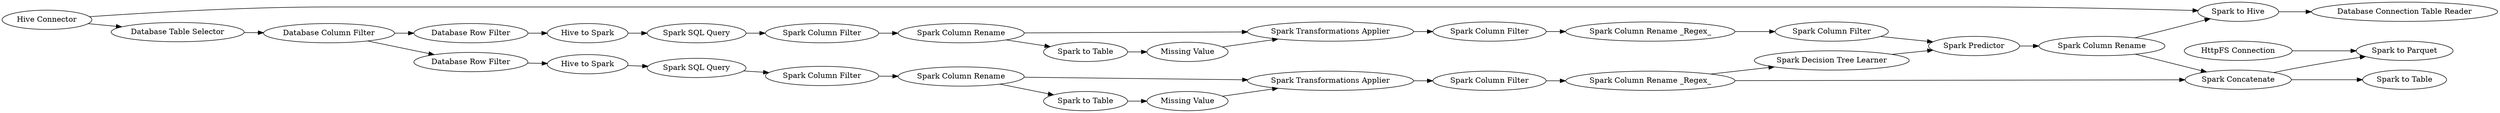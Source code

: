 digraph {
	"1053417189400272962_226" [label="Spark Column Filter"]
	"-3189341533847958504_4" [label="Database Row Filter"]
	"4678893786087794745_230" [label="Spark SQL Query"]
	"-3189341533847958504_208" [label="Database Connection Table Reader"]
	"4678893786087794745_224" [label="Spark Transformations Applier"]
	"-3189341533847958504_207" [label="Spark to Hive"]
	"-3189341533847958504_232" [label="Spark Column Rename"]
	"-3189341533847958504_143" [label="Database Row Filter"]
	"1053417189400272962_224" [label="Spark Transformations Applier"]
	"4678893786087794745_223" [label="Spark to Table"]
	"-3189341533847958504_210" [label="Spark Concatenate"]
	"4678893786087794745_231" [label="Spark Column Filter"]
	"1053417189400272962_232" [label="Spark Column Rename"]
	"-3189341533847958504_235" [label="Spark Decision Tree Learner"]
	"1053417189400272962_225" [label="Spark Column Rename _Regex_"]
	"-3189341533847958504_247" [label="Hive to Spark"]
	"4678893786087794745_222" [label="Missing Value"]
	"1053417189400272962_230" [label="Spark SQL Query"]
	"1053417189400272962_231" [label="Spark Column Filter"]
	"-3189341533847958504_236" [label="Spark Predictor"]
	"1053417189400272962_223" [label="Spark to Table"]
	"4678893786087794745_226" [label="Spark Column Filter"]
	"4678893786087794745_232" [label="Spark Column Rename"]
	"-3189341533847958504_248" [label="Hive to Spark"]
	"1053417189400272962_222" [label="Missing Value"]
	"-3189341533847958504_244" [label="Database Table Selector"]
	"-3189341533847958504_180" [label="Database Column Filter"]
	"-3189341533847958504_240" [label="Spark to Table"]
	"-3189341533847958504_245" [label="HttpFS Connection"]
	"-3189341533847958504_246" [label="Hive Connector"]
	"-3189341533847958504_239" [label="Spark to Parquet"]
	"-3189341533847958504_231" [label="Spark Column Filter"]
	"4678893786087794745_225" [label="Spark Column Rename _Regex_"]
	"-3189341533847958504_235" -> "-3189341533847958504_236"
	"4678893786087794745_230" -> "4678893786087794745_231"
	"-3189341533847958504_207" -> "-3189341533847958504_208"
	"1053417189400272962_230" -> "1053417189400272962_231"
	"4678893786087794745_222" -> "4678893786087794745_224"
	"1053417189400272962_225" -> "-3189341533847958504_210"
	"1053417189400272962_231" -> "1053417189400272962_232"
	"4678893786087794745_231" -> "4678893786087794745_232"
	"-3189341533847958504_247" -> "1053417189400272962_230"
	"-3189341533847958504_245" -> "-3189341533847958504_239"
	"4678893786087794745_223" -> "4678893786087794745_222"
	"-3189341533847958504_236" -> "-3189341533847958504_232"
	"-3189341533847958504_180" -> "-3189341533847958504_143"
	"1053417189400272962_232" -> "1053417189400272962_224"
	"1053417189400272962_224" -> "1053417189400272962_226"
	"-3189341533847958504_210" -> "-3189341533847958504_240"
	"-3189341533847958504_180" -> "-3189341533847958504_4"
	"4678893786087794745_226" -> "4678893786087794745_225"
	"1053417189400272962_226" -> "1053417189400272962_225"
	"4678893786087794745_225" -> "-3189341533847958504_231"
	"4678893786087794745_232" -> "4678893786087794745_223"
	"-3189341533847958504_232" -> "-3189341533847958504_210"
	"-3189341533847958504_244" -> "-3189341533847958504_180"
	"-3189341533847958504_232" -> "-3189341533847958504_207"
	"-3189341533847958504_231" -> "-3189341533847958504_236"
	"1053417189400272962_222" -> "1053417189400272962_224"
	"-3189341533847958504_248" -> "4678893786087794745_230"
	"-3189341533847958504_4" -> "-3189341533847958504_248"
	"-3189341533847958504_143" -> "-3189341533847958504_247"
	"1053417189400272962_223" -> "1053417189400272962_222"
	"1053417189400272962_232" -> "1053417189400272962_223"
	"-3189341533847958504_210" -> "-3189341533847958504_239"
	"4678893786087794745_224" -> "4678893786087794745_226"
	"4678893786087794745_232" -> "4678893786087794745_224"
	"-3189341533847958504_246" -> "-3189341533847958504_207"
	"1053417189400272962_225" -> "-3189341533847958504_235"
	"-3189341533847958504_246" -> "-3189341533847958504_244"
	rankdir=LR
}

